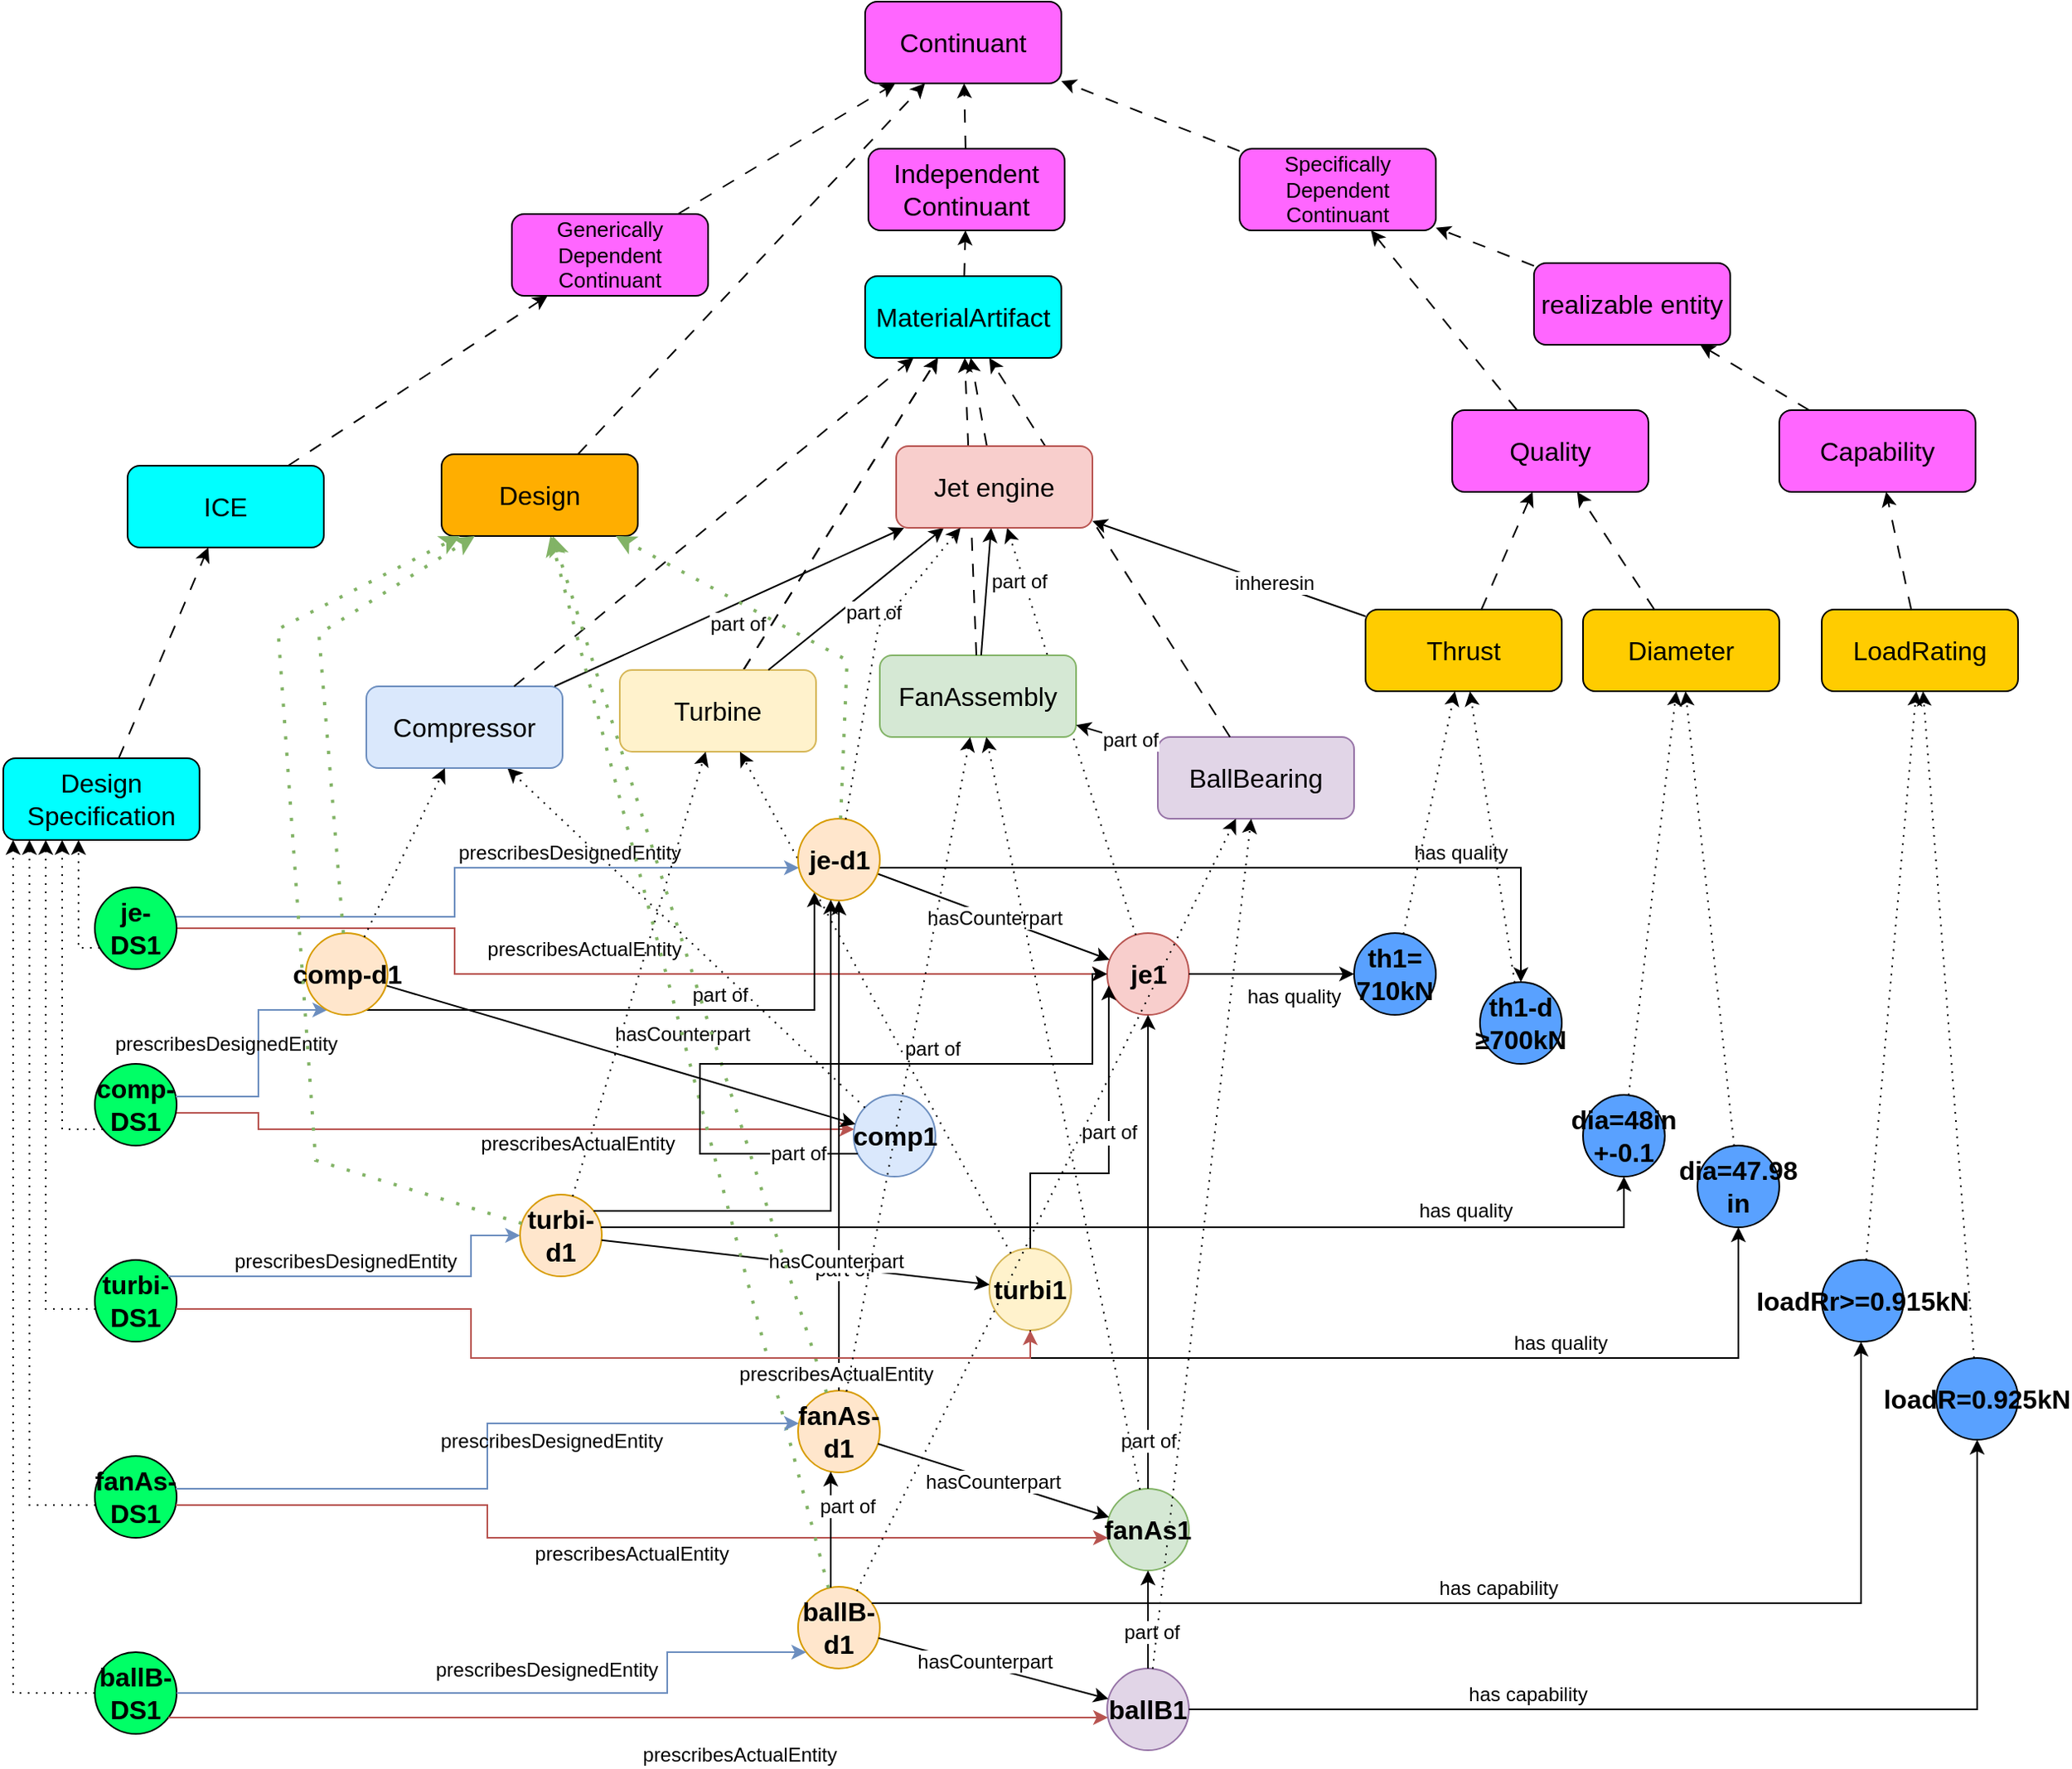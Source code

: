 <mxfile version="24.2.5" type="device">
  <diagram id="-PmDFKYG36DmRugu2opg" name="Counterpart">
    <mxGraphModel dx="2693" dy="1780" grid="0" gridSize="10" guides="1" tooltips="1" connect="1" arrows="1" fold="1" page="1" pageScale="1" pageWidth="1100" pageHeight="850" math="0" shadow="0">
      <root>
        <mxCell id="0" />
        <mxCell id="1" parent="0" />
        <mxCell id="ePUMZahI1jyB-uKoB-qz-3" value="ICE" style="rounded=1;whiteSpace=wrap;html=1;strokeColor=#000000;fillColor=#00FFFF;fontSize=16;" parent="1" vertex="1">
          <mxGeometry x="-987" y="-548" width="120" height="50" as="geometry" />
        </mxCell>
        <mxCell id="ePUMZahI1jyB-uKoB-qz-6" value="Design Specification" style="rounded=1;whiteSpace=wrap;html=1;strokeColor=#000000;fillColor=#00FFFF;fontSize=16;" parent="1" vertex="1">
          <mxGeometry x="-1063" y="-369" width="120" height="50" as="geometry" />
        </mxCell>
        <mxCell id="ePUMZahI1jyB-uKoB-qz-7" value="Continuant" style="rounded=1;whiteSpace=wrap;html=1;strokeColor=#000000;fillColor=#FF66FF;fontSize=16;" parent="1" vertex="1">
          <mxGeometry x="-536" y="-832" width="120" height="50" as="geometry" />
        </mxCell>
        <mxCell id="o3ZcSctAsfNIB_7p8P-F-2" value=" " style="rounded=0;orthogonalLoop=1;jettySize=auto;html=1;fontSize=12;dashed=1;labelPosition=center;verticalLabelPosition=top;align=center;verticalAlign=bottom;dashPattern=8 8;" parent="1" source="ePUMZahI1jyB-uKoB-qz-6" target="ePUMZahI1jyB-uKoB-qz-3" edge="1">
          <mxGeometry relative="1" as="geometry">
            <mxPoint x="-943" y="-239" as="sourcePoint" />
            <mxPoint x="-833" y="-239" as="targetPoint" />
          </mxGeometry>
        </mxCell>
        <mxCell id="o3ZcSctAsfNIB_7p8P-F-10" value=" " style="rounded=0;orthogonalLoop=1;jettySize=auto;html=1;fontSize=12;dashed=1;labelPosition=center;verticalLabelPosition=top;align=center;verticalAlign=bottom;dashPattern=8 8;" parent="1" source="J7Gogp_UJOwgXbe7GNVU-28" target="_t9Cs_6XYcDjugU0qXr3-3" edge="1">
          <mxGeometry relative="1" as="geometry">
            <mxPoint x="-144.666" y="-602" as="sourcePoint" />
            <mxPoint x="-134.917" y="-592" as="targetPoint" />
          </mxGeometry>
        </mxCell>
        <mxCell id="o3ZcSctAsfNIB_7p8P-F-11" value=" " style="rounded=0;orthogonalLoop=1;jettySize=auto;html=1;fontSize=12;dashed=1;labelPosition=center;verticalLabelPosition=top;align=center;verticalAlign=bottom;dashPattern=8 8;" parent="1" source="J7Gogp_UJOwgXbe7GNVU-3" target="_t9Cs_6XYcDjugU0qXr3-3" edge="1">
          <mxGeometry relative="1" as="geometry">
            <mxPoint x="-295.765" y="-646" as="sourcePoint" />
            <mxPoint x="-567" y="-647" as="targetPoint" />
          </mxGeometry>
        </mxCell>
        <mxCell id="o3ZcSctAsfNIB_7p8P-F-13" value=" " style="rounded=0;orthogonalLoop=1;jettySize=auto;html=1;fontSize=12;dashed=1;labelPosition=center;verticalLabelPosition=top;align=center;verticalAlign=bottom;dashPattern=8 8;" parent="1" source="gw_AUJkUdHfbpUBiTQNB-1" target="ePUMZahI1jyB-uKoB-qz-7" edge="1">
          <mxGeometry relative="1" as="geometry">
            <mxPoint x="-297" y="-529.5" as="sourcePoint" />
            <mxPoint x="-257" y="-544.5" as="targetPoint" />
          </mxGeometry>
        </mxCell>
        <mxCell id="o3ZcSctAsfNIB_7p8P-F-21" value="th1-d ≥700kN" style="ellipse;aspect=fixed;strokeColor=#000000;fontSize=16;fillColor=#59A1FF;labelPosition=center;verticalLabelPosition=middle;align=center;verticalAlign=middle;fontStyle=1;html=1;whiteSpace=wrap;" parent="1" vertex="1">
          <mxGeometry x="-160" y="-232" width="50" height="50" as="geometry" />
        </mxCell>
        <mxCell id="o3ZcSctAsfNIB_7p8P-F-22" value="comp1" style="ellipse;html=1;aspect=fixed;strokeColor=#6c8ebf;fontSize=16;fillColor=#dae8fc;labelPosition=center;verticalLabelPosition=middle;align=center;verticalAlign=middle;fontStyle=1" parent="1" vertex="1">
          <mxGeometry x="-543" y="-163" width="50" height="50" as="geometry" />
        </mxCell>
        <mxCell id="o3ZcSctAsfNIB_7p8P-F-23" value="je1" style="ellipse;html=1;aspect=fixed;strokeColor=#b85450;fontSize=16;fillColor=#f8cecc;labelPosition=center;verticalLabelPosition=middle;align=center;verticalAlign=middle;fontStyle=1" parent="1" vertex="1">
          <mxGeometry x="-388" y="-262" width="50" height="50" as="geometry" />
        </mxCell>
        <mxCell id="o3ZcSctAsfNIB_7p8P-F-24" value="th1= 710kN" style="ellipse;html=1;aspect=fixed;strokeColor=#000000;fontSize=16;fillColor=#59A1FF;labelPosition=center;verticalLabelPosition=middle;align=center;verticalAlign=middle;fontStyle=1;whiteSpace=wrap;" parent="1" vertex="1">
          <mxGeometry x="-237" y="-262" width="50" height="50" as="geometry" />
        </mxCell>
        <mxCell id="o3ZcSctAsfNIB_7p8P-F-25" value="" style="rounded=0;orthogonalLoop=1;jettySize=auto;html=1;fontSize=12;dashed=1;dashPattern=1 4;labelPosition=center;verticalLabelPosition=top;align=center;verticalAlign=bottom;edgeStyle=orthogonalEdgeStyle;" parent="1" source="jDbOYPAxscIKnNee5tSk-2" target="ePUMZahI1jyB-uKoB-qz-6" edge="1">
          <mxGeometry relative="1" as="geometry">
            <mxPoint x="-578.598" y="-81.114" as="sourcePoint" />
            <mxPoint x="-437" y="-282" as="targetPoint" />
            <Array as="points">
              <mxPoint x="-1027" y="-142" />
            </Array>
          </mxGeometry>
        </mxCell>
        <mxCell id="o3ZcSctAsfNIB_7p8P-F-26" value="" style="rounded=0;orthogonalLoop=1;jettySize=auto;html=1;fontSize=12;dashed=1;dashPattern=1 4;labelPosition=center;verticalLabelPosition=top;align=center;verticalAlign=bottom;edgeStyle=orthogonalEdgeStyle;" parent="1" source="jDbOYPAxscIKnNee5tSk-1" target="ePUMZahI1jyB-uKoB-qz-6" edge="1">
          <mxGeometry x="0.091" y="-12" relative="1" as="geometry">
            <mxPoint x="-745.62" y="-31.172" as="sourcePoint" />
            <mxPoint x="-857.5" y="-322" as="targetPoint" />
            <mxPoint as="offset" />
            <Array as="points">
              <mxPoint x="-1017" y="-253" />
            </Array>
          </mxGeometry>
        </mxCell>
        <mxCell id="o3ZcSctAsfNIB_7p8P-F-29" value="prescribesDesignedEntity" style="rounded=0;orthogonalLoop=1;jettySize=auto;html=1;fontSize=12;labelPosition=center;verticalLabelPosition=top;align=center;verticalAlign=bottom;labelBackgroundColor=default;fillColor=#dae8fc;strokeColor=#6c8ebf;edgeStyle=orthogonalEdgeStyle;" parent="1" source="jDbOYPAxscIKnNee5tSk-1" target="o3ZcSctAsfNIB_7p8P-F-14" edge="1">
          <mxGeometry x="0.317" relative="1" as="geometry">
            <mxPoint x="-727.0" y="-47" as="sourcePoint" />
            <mxPoint x="-437" y="-322" as="targetPoint" />
            <mxPoint as="offset" />
            <Array as="points">
              <mxPoint x="-787" y="-272" />
              <mxPoint x="-787" y="-302" />
            </Array>
          </mxGeometry>
        </mxCell>
        <mxCell id="o3ZcSctAsfNIB_7p8P-F-30" value="" style="rounded=0;orthogonalLoop=1;jettySize=auto;html=1;fontSize=12;labelPosition=center;verticalLabelPosition=top;align=center;verticalAlign=bottom;fillColor=#f8cecc;strokeColor=#b85450;edgeStyle=orthogonalEdgeStyle;" parent="1" source="jDbOYPAxscIKnNee5tSk-1" target="o3ZcSctAsfNIB_7p8P-F-23" edge="1">
          <mxGeometry relative="1" as="geometry">
            <mxPoint x="-730.317" y="-59.443" as="sourcePoint" />
            <mxPoint x="-596.075" y="-182.186" as="targetPoint" />
            <Array as="points">
              <mxPoint x="-787" y="-265" />
              <mxPoint x="-787" y="-237" />
            </Array>
          </mxGeometry>
        </mxCell>
        <mxCell id="lZr4FRdSxvMuTfG-2D2T-6" value="prescribesActualEntity" style="edgeLabel;html=1;align=center;verticalAlign=middle;resizable=0;points=[];fontSize=12;fontColor=#000000;rotation=0;labelBackgroundColor=default;" parent="o3ZcSctAsfNIB_7p8P-F-30" vertex="1" connectable="0">
          <mxGeometry x="0.478" y="-1" relative="1" as="geometry">
            <mxPoint x="-164" y="-16" as="offset" />
          </mxGeometry>
        </mxCell>
        <mxCell id="o3ZcSctAsfNIB_7p8P-F-32" value="" style="rounded=0;orthogonalLoop=1;jettySize=auto;html=1;fontSize=12;dashed=1;dashPattern=1 4;labelPosition=center;verticalLabelPosition=top;align=center;verticalAlign=bottom;" parent="1" source="o3ZcSctAsfNIB_7p8P-F-23" target="J7Gogp_UJOwgXbe7GNVU-22" edge="1">
          <mxGeometry relative="1" as="geometry">
            <mxPoint x="-660.029" y="-136.038" as="sourcePoint" />
            <mxPoint x="-319" y="-402" as="targetPoint" />
          </mxGeometry>
        </mxCell>
        <mxCell id="o3ZcSctAsfNIB_7p8P-F-35" value="" style="rounded=0;orthogonalLoop=1;jettySize=auto;html=1;fontSize=12;labelPosition=center;verticalLabelPosition=top;align=center;verticalAlign=bottom;fillColor=#f8cecc;strokeColor=#b85450;edgeStyle=orthogonalEdgeStyle;" parent="1" source="jDbOYPAxscIKnNee5tSk-2" target="o3ZcSctAsfNIB_7p8P-F-22" edge="1">
          <mxGeometry x="-0.387" y="4" relative="1" as="geometry">
            <mxPoint x="-550.137" y="-109.125" as="sourcePoint" />
            <mxPoint x="-257" y="-237" as="targetPoint" />
            <mxPoint as="offset" />
            <Array as="points">
              <mxPoint x="-907" y="-152" />
              <mxPoint x="-907" y="-142" />
            </Array>
          </mxGeometry>
        </mxCell>
        <mxCell id="lZr4FRdSxvMuTfG-2D2T-7" value="prescribesActualEntity" style="edgeLabel;html=1;align=center;verticalAlign=middle;resizable=0;points=[];fontSize=12;fontColor=#000000;rotation=0;labelBackgroundColor=default;" parent="o3ZcSctAsfNIB_7p8P-F-35" vertex="1" connectable="0">
          <mxGeometry x="0.458" relative="1" as="geometry">
            <mxPoint x="-54" y="9" as="offset" />
          </mxGeometry>
        </mxCell>
        <mxCell id="o3ZcSctAsfNIB_7p8P-F-36" value="" style="rounded=0;orthogonalLoop=1;jettySize=auto;html=1;fontSize=12;labelPosition=center;verticalLabelPosition=top;align=center;verticalAlign=bottom;edgeStyle=orthogonalEdgeStyle;" parent="1" source="o3ZcSctAsfNIB_7p8P-F-17" target="o3ZcSctAsfNIB_7p8P-F-14" edge="1">
          <mxGeometry x="-0.218" y="-10" relative="1" as="geometry">
            <mxPoint x="-847.194" y="-134.592" as="sourcePoint" />
            <mxPoint x="-326.803" y="-49.422" as="targetPoint" />
            <mxPoint as="offset" />
            <Array as="points">
              <mxPoint x="-567" y="-215" />
            </Array>
          </mxGeometry>
        </mxCell>
        <mxCell id="lZr4FRdSxvMuTfG-2D2T-8" value="part of" style="edgeLabel;html=1;align=center;verticalAlign=middle;resizable=0;points=[];fontSize=12;fontColor=#000000;rotation=0;labelBackgroundColor=default;spacing=4;spacingBottom=-9;" parent="o3ZcSctAsfNIB_7p8P-F-36" vertex="1" connectable="0">
          <mxGeometry x="0.423" y="1" relative="1" as="geometry">
            <mxPoint x="-31" y="-13" as="offset" />
          </mxGeometry>
        </mxCell>
        <mxCell id="o3ZcSctAsfNIB_7p8P-F-37" value="" style="rounded=0;orthogonalLoop=1;jettySize=auto;html=1;fontSize=12;labelPosition=center;verticalLabelPosition=top;align=center;verticalAlign=bottom;edgeStyle=orthogonalEdgeStyle;" parent="1" source="o3ZcSctAsfNIB_7p8P-F-23" target="o3ZcSctAsfNIB_7p8P-F-24" edge="1">
          <mxGeometry x="0.657" y="15" relative="1" as="geometry">
            <mxPoint x="-347" y="-232" as="sourcePoint" />
            <mxPoint x="-347" y="-227" as="targetPoint" />
            <mxPoint as="offset" />
          </mxGeometry>
        </mxCell>
        <mxCell id="lZr4FRdSxvMuTfG-2D2T-3" value="has quality" style="edgeLabel;html=1;align=center;verticalAlign=middle;resizable=0;points=[];fontSize=12;fontColor=#000000;rotation=0;labelBackgroundColor=default;" parent="o3ZcSctAsfNIB_7p8P-F-37" vertex="1" connectable="0">
          <mxGeometry x="-0.573" y="-3" relative="1" as="geometry">
            <mxPoint x="42" y="11" as="offset" />
          </mxGeometry>
        </mxCell>
        <mxCell id="o3ZcSctAsfNIB_7p8P-F-38" value="has quality" style="rounded=0;orthogonalLoop=1;jettySize=auto;html=1;fontSize=12;labelPosition=center;verticalLabelPosition=top;align=center;verticalAlign=bottom;labelBackgroundColor=default;edgeStyle=orthogonalEdgeStyle;" parent="1" source="o3ZcSctAsfNIB_7p8P-F-14" target="o3ZcSctAsfNIB_7p8P-F-21" edge="1">
          <mxGeometry x="0.535" relative="1" as="geometry">
            <mxPoint x="-267.029" y="-396.071" as="sourcePoint" />
            <mxPoint x="-136.971" y="-387.936" as="targetPoint" />
            <mxPoint x="1" as="offset" />
            <Array as="points">
              <mxPoint x="-561" y="-302" />
              <mxPoint x="-135" y="-302" />
            </Array>
          </mxGeometry>
        </mxCell>
        <mxCell id="o3ZcSctAsfNIB_7p8P-F-40" value="hasCounterpart" style="rounded=0;orthogonalLoop=1;jettySize=auto;html=1;fontSize=12;labelPosition=center;verticalLabelPosition=top;align=center;verticalAlign=bottom;" parent="1" source="o3ZcSctAsfNIB_7p8P-F-17" target="o3ZcSctAsfNIB_7p8P-F-22" edge="1">
          <mxGeometry x="0.232" y="14" relative="1" as="geometry">
            <mxPoint x="-670.055" y="-16.072" as="sourcePoint" />
            <mxPoint x="-523.915" y="-127.888" as="targetPoint" />
            <mxPoint as="offset" />
          </mxGeometry>
        </mxCell>
        <mxCell id="o3ZcSctAsfNIB_7p8P-F-41" value="hasCounterpart" style="rounded=0;orthogonalLoop=1;jettySize=auto;html=1;fontSize=12;labelPosition=center;verticalLabelPosition=top;align=center;verticalAlign=bottom;" parent="1" source="o3ZcSctAsfNIB_7p8P-F-14" target="o3ZcSctAsfNIB_7p8P-F-23" edge="1">
          <mxGeometry x="0.057" y="-9" relative="1" as="geometry">
            <mxPoint x="-667.085" y="-8.597" as="sourcePoint" />
            <mxPoint x="-326.913" y="-45.388" as="targetPoint" />
            <mxPoint as="offset" />
          </mxGeometry>
        </mxCell>
        <mxCell id="o3ZcSctAsfNIB_7p8P-F-42" value="" style="rounded=0;orthogonalLoop=1;jettySize=auto;html=1;fontSize=12;dashed=1;dashPattern=1 4;labelPosition=center;verticalLabelPosition=top;align=center;verticalAlign=bottom;" parent="1" source="o3ZcSctAsfNIB_7p8P-F-24" target="J7Gogp_UJOwgXbe7GNVU-1" edge="1">
          <mxGeometry x="0.046" y="8" relative="1" as="geometry">
            <mxPoint x="-647" y="-272" as="sourcePoint" />
            <mxPoint x="-164.865" y="-332" as="targetPoint" />
            <mxPoint as="offset" />
          </mxGeometry>
        </mxCell>
        <mxCell id="lZr4FRdSxvMuTfG-2D2T-1" value="" style="rounded=0;orthogonalLoop=1;jettySize=auto;html=1;fontSize=12;dashed=1;dashPattern=1 4;labelPosition=center;verticalLabelPosition=top;align=center;verticalAlign=bottom;" parent="1" source="o3ZcSctAsfNIB_7p8P-F-22" target="J7Gogp_UJOwgXbe7GNVU-2" edge="1">
          <mxGeometry x="0.004" relative="1" as="geometry">
            <mxPoint x="-239.127" y="-211.722" as="sourcePoint" />
            <mxPoint x="-508.823" y="-332" as="targetPoint" />
            <mxPoint as="offset" />
          </mxGeometry>
        </mxCell>
        <mxCell id="lZr4FRdSxvMuTfG-2D2T-2" value="" style="rounded=0;orthogonalLoop=1;jettySize=auto;html=1;fontSize=12;dashed=1;dashPattern=1 4;labelPosition=center;verticalLabelPosition=top;align=center;verticalAlign=bottom;fontColor=#000000;" parent="1" source="o3ZcSctAsfNIB_7p8P-F-21" target="J7Gogp_UJOwgXbe7GNVU-1" edge="1">
          <mxGeometry relative="1" as="geometry">
            <mxPoint x="-76.562" y="-181.401" as="sourcePoint" />
            <mxPoint x="-135.262" y="-332" as="targetPoint" />
          </mxGeometry>
        </mxCell>
        <mxCell id="jDbOYPAxscIKnNee5tSk-1" value="je-DS1" style="ellipse;whiteSpace=wrap;html=1;aspect=fixed;strokeColor=#000000;fontSize=16;fillColor=#00FF66;labelPosition=center;verticalLabelPosition=middle;align=center;verticalAlign=middle;fontStyle=1" parent="1" vertex="1">
          <mxGeometry x="-1007" y="-290" width="50" height="50" as="geometry" />
        </mxCell>
        <mxCell id="jDbOYPAxscIKnNee5tSk-2" value="comp-DS1" style="ellipse;whiteSpace=wrap;html=1;aspect=fixed;strokeColor=#000000;fontSize=16;fillColor=#00FF66;labelPosition=center;verticalLabelPosition=middle;align=center;verticalAlign=middle;fontStyle=1" parent="1" vertex="1">
          <mxGeometry x="-1007" y="-182" width="50" height="50" as="geometry" />
        </mxCell>
        <mxCell id="4hnQbMAdjpgqFbJN1SWw-1" value="fanAs-d1" style="ellipse;whiteSpace=wrap;html=1;aspect=fixed;strokeColor=#d79b00;fontSize=16;fillColor=#ffe6cc;labelPosition=center;verticalLabelPosition=middle;align=center;verticalAlign=middle;fontStyle=1" parent="1" vertex="1">
          <mxGeometry x="-577" y="18" width="50" height="50" as="geometry" />
        </mxCell>
        <mxCell id="4hnQbMAdjpgqFbJN1SWw-2" value="ballB-d1" style="ellipse;whiteSpace=wrap;html=1;aspect=fixed;strokeColor=#d79b00;fontSize=16;fillColor=#ffe6cc;labelPosition=center;verticalLabelPosition=middle;align=center;verticalAlign=middle;fontStyle=1" parent="1" vertex="1">
          <mxGeometry x="-577" y="138" width="50" height="50" as="geometry" />
        </mxCell>
        <mxCell id="4hnQbMAdjpgqFbJN1SWw-3" value="turbi-d1" style="ellipse;whiteSpace=wrap;html=1;aspect=fixed;strokeColor=#d79b00;fontSize=16;fillColor=#ffe6cc;labelPosition=center;verticalLabelPosition=middle;align=center;verticalAlign=middle;fontStyle=1" parent="1" vertex="1">
          <mxGeometry x="-747" y="-102" width="50" height="50" as="geometry" />
        </mxCell>
        <mxCell id="4hnQbMAdjpgqFbJN1SWw-4" value="turbi1" style="ellipse;whiteSpace=wrap;html=1;aspect=fixed;strokeColor=#d6b656;fontSize=16;fillColor=#fff2cc;labelPosition=center;verticalLabelPosition=middle;align=center;verticalAlign=middle;fontStyle=1" parent="1" vertex="1">
          <mxGeometry x="-460" y="-69" width="50" height="50" as="geometry" />
        </mxCell>
        <mxCell id="4hnQbMAdjpgqFbJN1SWw-5" value="fanAs1" style="ellipse;whiteSpace=wrap;html=1;aspect=fixed;strokeColor=#82b366;fontSize=16;fillColor=#d5e8d4;labelPosition=center;verticalLabelPosition=middle;align=center;verticalAlign=middle;fontStyle=1" parent="1" vertex="1">
          <mxGeometry x="-388" y="78" width="50" height="50" as="geometry" />
        </mxCell>
        <mxCell id="4hnQbMAdjpgqFbJN1SWw-6" value="ballB1" style="ellipse;whiteSpace=wrap;html=1;aspect=fixed;strokeColor=#9673a6;fontSize=16;fillColor=#e1d5e7;labelPosition=center;verticalLabelPosition=middle;align=center;verticalAlign=middle;fontStyle=1" parent="1" vertex="1">
          <mxGeometry x="-388" y="188" width="50" height="50" as="geometry" />
        </mxCell>
        <mxCell id="4hnQbMAdjpgqFbJN1SWw-7" value="IoadRr&amp;gt;=0.915kN" style="ellipse;whiteSpace=wrap;html=1;aspect=fixed;strokeColor=#000000;fontSize=16;fillColor=#59A1FF;labelPosition=center;verticalLabelPosition=middle;align=center;verticalAlign=middle;fontStyle=1" parent="1" vertex="1">
          <mxGeometry x="49" y="-62" width="50" height="50" as="geometry" />
        </mxCell>
        <mxCell id="4hnQbMAdjpgqFbJN1SWw-8" value="loadR=0.925kN" style="ellipse;whiteSpace=wrap;html=1;aspect=fixed;strokeColor=#000000;fontSize=16;fillColor=#59A1FF;labelPosition=center;verticalLabelPosition=middle;align=center;verticalAlign=middle;fontStyle=1;fontColor=#000000;" parent="1" vertex="1">
          <mxGeometry x="119" y="-2" width="50" height="50" as="geometry" />
        </mxCell>
        <mxCell id="4hnQbMAdjpgqFbJN1SWw-9" value="dia=47.98 in" style="ellipse;whiteSpace=wrap;html=1;aspect=fixed;strokeColor=#000000;fontSize=16;fillColor=#59A1FF;labelPosition=center;verticalLabelPosition=middle;align=center;verticalAlign=middle;fontStyle=1" parent="1" vertex="1">
          <mxGeometry x="-27" y="-132" width="50" height="50" as="geometry" />
        </mxCell>
        <mxCell id="4hnQbMAdjpgqFbJN1SWw-10" value="dia=48in +-0.1" style="ellipse;whiteSpace=wrap;html=1;aspect=fixed;strokeColor=#000000;fontSize=16;fillColor=#59A1FF;labelPosition=center;verticalLabelPosition=middle;align=center;verticalAlign=middle;fontStyle=1" parent="1" vertex="1">
          <mxGeometry x="-97" y="-163" width="50" height="50" as="geometry" />
        </mxCell>
        <mxCell id="9O6rpxy6dQanPi-A_zyl-28" value="prescribesDesignedEntity" style="rounded=0;orthogonalLoop=1;jettySize=auto;html=1;fontSize=12;labelPosition=center;verticalLabelPosition=top;align=center;verticalAlign=bottom;labelBackgroundColor=none;fillColor=#dae8fc;strokeColor=#6c8ebf;edgeStyle=orthogonalEdgeStyle;" parent="1" source="jDbOYPAxscIKnNee5tSk-2" target="o3ZcSctAsfNIB_7p8P-F-17" edge="1">
          <mxGeometry x="0.01" y="20" relative="1" as="geometry">
            <mxPoint x="-997" y="-105" as="sourcePoint" />
            <mxPoint x="-105" y="-40" as="targetPoint" />
            <mxPoint as="offset" />
            <Array as="points">
              <mxPoint x="-907" y="-162" />
              <mxPoint x="-907" y="-215" />
            </Array>
          </mxGeometry>
        </mxCell>
        <mxCell id="o3ZcSctAsfNIB_7p8P-F-17" value="comp-d1" style="ellipse;html=1;aspect=fixed;strokeColor=#d79b00;fontSize=16;fillColor=#ffe6cc;labelPosition=center;verticalLabelPosition=middle;align=center;verticalAlign=middle;fontStyle=1" parent="1" vertex="1">
          <mxGeometry x="-878" y="-262" width="50" height="50" as="geometry" />
        </mxCell>
        <mxCell id="9O6rpxy6dQanPi-A_zyl-29" value="part of" style="rounded=0;orthogonalLoop=1;jettySize=auto;html=1;fontSize=12;labelPosition=center;verticalLabelPosition=top;align=center;verticalAlign=bottom;edgeStyle=orthogonalEdgeStyle;" parent="1" source="4hnQbMAdjpgqFbJN1SWw-1" target="o3ZcSctAsfNIB_7p8P-F-14" edge="1">
          <mxGeometry x="-0.564" y="-2" relative="1" as="geometry">
            <mxPoint x="-621" y="-251" as="sourcePoint" />
            <mxPoint x="-456" y="-255" as="targetPoint" />
            <mxPoint as="offset" />
          </mxGeometry>
        </mxCell>
        <mxCell id="9O6rpxy6dQanPi-A_zyl-30" value="part of" style="rounded=0;orthogonalLoop=1;jettySize=auto;html=1;fontSize=12;labelPosition=center;verticalLabelPosition=top;align=center;verticalAlign=bottom;edgeStyle=orthogonalEdgeStyle;" parent="1" source="4hnQbMAdjpgqFbJN1SWw-5" target="o3ZcSctAsfNIB_7p8P-F-23" edge="1">
          <mxGeometry x="-0.862" relative="1" as="geometry">
            <mxPoint x="-611" y="-241" as="sourcePoint" />
            <mxPoint x="-446" y="-245" as="targetPoint" />
            <mxPoint as="offset" />
          </mxGeometry>
        </mxCell>
        <mxCell id="9O6rpxy6dQanPi-A_zyl-31" value="fanAs-DS1" style="ellipse;whiteSpace=wrap;html=1;aspect=fixed;strokeColor=#000000;fontSize=16;fillColor=#00FF66;labelPosition=center;verticalLabelPosition=middle;align=center;verticalAlign=middle;fontStyle=1" parent="1" vertex="1">
          <mxGeometry x="-1007" y="58" width="50" height="50" as="geometry" />
        </mxCell>
        <mxCell id="9O6rpxy6dQanPi-A_zyl-32" value="ballB-DS1" style="ellipse;whiteSpace=wrap;html=1;aspect=fixed;strokeColor=#000000;fontSize=16;fillColor=#00FF66;labelPosition=center;verticalLabelPosition=middle;align=center;verticalAlign=middle;fontStyle=1" parent="1" vertex="1">
          <mxGeometry x="-1007" y="178" width="50" height="50" as="geometry" />
        </mxCell>
        <mxCell id="9O6rpxy6dQanPi-A_zyl-33" value="" style="rounded=0;orthogonalLoop=1;jettySize=auto;html=1;fontSize=12;labelPosition=center;verticalLabelPosition=top;align=center;verticalAlign=bottom;fillColor=#f8cecc;strokeColor=#b85450;edgeStyle=orthogonalEdgeStyle;" parent="1" source="9O6rpxy6dQanPi-A_zyl-31" target="4hnQbMAdjpgqFbJN1SWw-5" edge="1">
          <mxGeometry x="-0.387" y="4" relative="1" as="geometry">
            <mxPoint x="-869" y="275.34" as="sourcePoint" />
            <mxPoint x="-660" y="207.34" as="targetPoint" />
            <mxPoint as="offset" />
            <Array as="points">
              <mxPoint x="-767" y="88" />
              <mxPoint x="-767" y="108" />
            </Array>
          </mxGeometry>
        </mxCell>
        <mxCell id="9O6rpxy6dQanPi-A_zyl-34" value="prescribesActualEntity" style="edgeLabel;html=1;align=center;verticalAlign=middle;resizable=0;points=[];fontSize=12;fontColor=#000000;rotation=0;labelBackgroundColor=default;" parent="9O6rpxy6dQanPi-A_zyl-33" vertex="1" connectable="0">
          <mxGeometry x="0.458" relative="1" as="geometry">
            <mxPoint x="-132" y="10" as="offset" />
          </mxGeometry>
        </mxCell>
        <mxCell id="9O6rpxy6dQanPi-A_zyl-37" value="" style="rounded=0;orthogonalLoop=1;jettySize=auto;html=1;fontSize=12;labelPosition=center;verticalLabelPosition=top;align=center;verticalAlign=bottom;edgeStyle=orthogonalEdgeStyle;" parent="1" source="4hnQbMAdjpgqFbJN1SWw-3" target="4hnQbMAdjpgqFbJN1SWw-10" edge="1">
          <mxGeometry x="0.657" y="15" relative="1" as="geometry">
            <mxPoint x="-406" y="-255" as="sourcePoint" />
            <mxPoint x="-259" y="-252" as="targetPoint" />
            <mxPoint as="offset" />
            <Array as="points">
              <mxPoint x="-72" y="-82" />
            </Array>
          </mxGeometry>
        </mxCell>
        <mxCell id="9O6rpxy6dQanPi-A_zyl-38" value="has quality" style="edgeLabel;html=1;align=center;verticalAlign=middle;resizable=0;points=[];fontSize=12;fontColor=#000000;rotation=0;labelBackgroundColor=default;" parent="9O6rpxy6dQanPi-A_zyl-37" vertex="1" connectable="0">
          <mxGeometry x="-0.573" y="-3" relative="1" as="geometry">
            <mxPoint x="388" y="-13" as="offset" />
          </mxGeometry>
        </mxCell>
        <mxCell id="9O6rpxy6dQanPi-A_zyl-39" value="has quality" style="rounded=0;orthogonalLoop=1;jettySize=auto;html=1;fontSize=12;labelPosition=center;verticalLabelPosition=top;align=center;verticalAlign=bottom;labelBackgroundColor=default;edgeStyle=orthogonalEdgeStyle;" parent="1" source="4hnQbMAdjpgqFbJN1SWw-4" target="4hnQbMAdjpgqFbJN1SWw-9" edge="1">
          <mxGeometry x="0.283" relative="1" as="geometry">
            <mxPoint x="-337" y="-162" as="sourcePoint" />
            <mxPoint x="-139" y="-160" as="targetPoint" />
            <mxPoint x="1" as="offset" />
            <Array as="points">
              <mxPoint x="-2" y="-2" />
            </Array>
          </mxGeometry>
        </mxCell>
        <mxCell id="9O6rpxy6dQanPi-A_zyl-40" value="has capability" style="rounded=0;orthogonalLoop=1;jettySize=auto;html=1;fontSize=12;labelPosition=center;verticalLabelPosition=top;align=center;verticalAlign=bottom;labelBackgroundColor=default;edgeStyle=orthogonalEdgeStyle;" parent="1" source="4hnQbMAdjpgqFbJN1SWw-2" target="4hnQbMAdjpgqFbJN1SWw-7" edge="1">
          <mxGeometry x="0.001" relative="1" as="geometry">
            <mxPoint x="-307" y="106" as="sourcePoint" />
            <mxPoint x="-53" y="26" as="targetPoint" />
            <mxPoint as="offset" />
            <Array as="points">
              <mxPoint x="73" y="148" />
            </Array>
          </mxGeometry>
        </mxCell>
        <mxCell id="9O6rpxy6dQanPi-A_zyl-41" value="has capability" style="rounded=0;orthogonalLoop=1;jettySize=auto;html=1;fontSize=12;labelPosition=center;verticalLabelPosition=top;align=center;verticalAlign=bottom;labelBackgroundColor=default;edgeStyle=orthogonalEdgeStyle;" parent="1" source="4hnQbMAdjpgqFbJN1SWw-6" target="4hnQbMAdjpgqFbJN1SWw-8" edge="1">
          <mxGeometry x="-0.36" relative="1" as="geometry">
            <mxPoint x="-542" y="130" as="sourcePoint" />
            <mxPoint x="-337" y="211" as="targetPoint" />
            <mxPoint as="offset" />
          </mxGeometry>
        </mxCell>
        <mxCell id="9O6rpxy6dQanPi-A_zyl-42" value="part of" style="rounded=0;orthogonalLoop=1;jettySize=auto;html=1;fontSize=12;labelPosition=center;verticalLabelPosition=top;align=center;verticalAlign=bottom;edgeStyle=orthogonalEdgeStyle;" parent="1" source="4hnQbMAdjpgqFbJN1SWw-6" target="4hnQbMAdjpgqFbJN1SWw-5" edge="1">
          <mxGeometry x="-0.564" y="-2" relative="1" as="geometry">
            <mxPoint x="-629" y="492.34" as="sourcePoint" />
            <mxPoint x="-372" y="303.34" as="targetPoint" />
            <mxPoint as="offset" />
            <Array as="points">
              <mxPoint x="-382" y="198" />
            </Array>
          </mxGeometry>
        </mxCell>
        <mxCell id="9O6rpxy6dQanPi-A_zyl-43" value="part of" style="rounded=0;orthogonalLoop=1;jettySize=auto;html=1;fontSize=12;labelPosition=center;verticalLabelPosition=top;align=center;verticalAlign=bottom;edgeStyle=orthogonalEdgeStyle;" parent="1" source="4hnQbMAdjpgqFbJN1SWw-2" target="4hnQbMAdjpgqFbJN1SWw-1" edge="1">
          <mxGeometry x="0.141" y="-10" relative="1" as="geometry">
            <mxPoint x="-248" y="619.34" as="sourcePoint" />
            <mxPoint x="-492" y="379.34" as="targetPoint" />
            <mxPoint as="offset" />
            <Array as="points">
              <mxPoint x="-557" y="88" />
              <mxPoint x="-557" y="88" />
            </Array>
          </mxGeometry>
        </mxCell>
        <mxCell id="9O6rpxy6dQanPi-A_zyl-46" value="" style="rounded=0;orthogonalLoop=1;jettySize=auto;html=1;fontSize=12;labelPosition=center;verticalLabelPosition=top;align=center;verticalAlign=bottom;edgeStyle=orthogonalEdgeStyle;" parent="1" source="4hnQbMAdjpgqFbJN1SWw-4" target="o3ZcSctAsfNIB_7p8P-F-23" edge="1">
          <mxGeometry x="-0.218" y="-10" relative="1" as="geometry">
            <mxPoint x="-208" y="-19" as="sourcePoint" />
            <mxPoint x="-344" y="-145" as="targetPoint" />
            <mxPoint as="offset" />
            <Array as="points">
              <mxPoint x="-435" y="-115" />
              <mxPoint x="-387" y="-115" />
            </Array>
          </mxGeometry>
        </mxCell>
        <mxCell id="9O6rpxy6dQanPi-A_zyl-47" value="part of" style="edgeLabel;html=1;align=center;verticalAlign=middle;resizable=0;points=[];fontSize=12;fontColor=#000000;rotation=0;labelBackgroundColor=default;spacing=4;spacingBottom=-9;" parent="9O6rpxy6dQanPi-A_zyl-46" vertex="1" connectable="0">
          <mxGeometry x="0.423" y="1" relative="1" as="geometry">
            <mxPoint x="1" y="25" as="offset" />
          </mxGeometry>
        </mxCell>
        <mxCell id="J7Gogp_UJOwgXbe7GNVU-1" value="Thrust" style="rounded=1;whiteSpace=wrap;html=1;strokeColor=#000000;fillColor=#FFCC00;fontSize=16;" parent="1" vertex="1">
          <mxGeometry x="-230" y="-460" width="120" height="50" as="geometry" />
        </mxCell>
        <mxCell id="J7Gogp_UJOwgXbe7GNVU-2" value="Compressor" style="rounded=1;whiteSpace=wrap;html=1;strokeColor=#6c8ebf;fillColor=#dae8fc;fontSize=16;" parent="1" vertex="1">
          <mxGeometry x="-841" y="-413" width="120" height="50" as="geometry" />
        </mxCell>
        <mxCell id="J7Gogp_UJOwgXbe7GNVU-3" value="Quality" style="rounded=1;whiteSpace=wrap;html=1;strokeColor=#000000;fillColor=#FF66FF;fontSize=16;" parent="1" vertex="1">
          <mxGeometry x="-177" y="-582" width="120" height="50" as="geometry" />
        </mxCell>
        <mxCell id="J7Gogp_UJOwgXbe7GNVU-4" value="MaterialArtifact" style="rounded=1;whiteSpace=wrap;html=1;strokeColor=#000000;fillColor=#00FFFF;fontSize=16;" parent="1" vertex="1">
          <mxGeometry x="-536" y="-664" width="120" height="50" as="geometry" />
        </mxCell>
        <mxCell id="J7Gogp_UJOwgXbe7GNVU-7" value="" style="rounded=0;orthogonalLoop=1;jettySize=auto;html=1;fontSize=12;dashed=1;labelPosition=center;verticalLabelPosition=top;align=center;verticalAlign=bottom;strokeWidth=1;startArrow=none;startFill=0;dashPattern=8 8;" parent="1" source="J7Gogp_UJOwgXbe7GNVU-1" target="J7Gogp_UJOwgXbe7GNVU-3" edge="1">
          <mxGeometry x="-0.4" y="-20" relative="1" as="geometry">
            <mxPoint x="-289" y="-787" as="sourcePoint" />
            <mxPoint x="-879.882" y="-607" as="targetPoint" />
            <mxPoint as="offset" />
          </mxGeometry>
        </mxCell>
        <mxCell id="J7Gogp_UJOwgXbe7GNVU-8" value="part of" style="rounded=0;orthogonalLoop=1;jettySize=auto;html=1;fontSize=12;labelPosition=center;verticalLabelPosition=top;align=center;verticalAlign=bottom;" parent="1" source="J7Gogp_UJOwgXbe7GNVU-2" target="J7Gogp_UJOwgXbe7GNVU-22" edge="1">
          <mxGeometry x="-0.034" y="-20" relative="1" as="geometry">
            <mxPoint x="-522" y="-787" as="sourcePoint" />
            <mxPoint x="-649" y="-677" as="targetPoint" />
            <mxPoint as="offset" />
          </mxGeometry>
        </mxCell>
        <mxCell id="J7Gogp_UJOwgXbe7GNVU-9" value="" style="rounded=0;orthogonalLoop=1;jettySize=auto;html=1;fontSize=12;dashed=1;labelPosition=center;verticalLabelPosition=top;align=center;verticalAlign=bottom;strokeColor=#000000;endArrow=classic;endFill=1;dashPattern=8 8;" parent="1" source="J7Gogp_UJOwgXbe7GNVU-2" target="J7Gogp_UJOwgXbe7GNVU-4" edge="1">
          <mxGeometry x="-0.4" y="20" relative="1" as="geometry">
            <mxPoint x="-579" y="-787" as="sourcePoint" />
            <mxPoint x="-922.056" y="-877" as="targetPoint" />
            <mxPoint as="offset" />
          </mxGeometry>
        </mxCell>
        <mxCell id="J7Gogp_UJOwgXbe7GNVU-10" value="" style="rounded=0;orthogonalLoop=1;jettySize=auto;html=1;fontSize=12;dashed=1;labelPosition=center;verticalLabelPosition=top;align=center;verticalAlign=bottom;strokeColor=#000000;endArrow=classic;endFill=1;dashPattern=8 8;" parent="1" source="J7Gogp_UJOwgXbe7GNVU-22" target="J7Gogp_UJOwgXbe7GNVU-4" edge="1">
          <mxGeometry x="-0.6" y="-4" relative="1" as="geometry">
            <mxPoint x="-569" y="-777" as="sourcePoint" />
            <mxPoint x="-569" y="-877" as="targetPoint" />
            <mxPoint y="-1" as="offset" />
          </mxGeometry>
        </mxCell>
        <mxCell id="J7Gogp_UJOwgXbe7GNVU-11" value="inheresin" style="rounded=0;orthogonalLoop=1;jettySize=auto;html=1;fontSize=12;labelPosition=center;verticalLabelPosition=top;align=center;verticalAlign=bottom;" parent="1" source="J7Gogp_UJOwgXbe7GNVU-1" target="J7Gogp_UJOwgXbe7GNVU-22" edge="1">
          <mxGeometry x="-0.36" y="8" relative="1" as="geometry">
            <mxPoint x="-316" y="-777" as="sourcePoint" />
            <mxPoint x="-649" y="-667" as="targetPoint" />
            <mxPoint as="offset" />
          </mxGeometry>
        </mxCell>
        <mxCell id="J7Gogp_UJOwgXbe7GNVU-12" value="BallBearing" style="rounded=1;whiteSpace=wrap;html=1;strokeColor=#9673a6;fillColor=#e1d5e7;fontSize=16;" parent="1" vertex="1">
          <mxGeometry x="-357" y="-382" width="120" height="50" as="geometry" />
        </mxCell>
        <mxCell id="J7Gogp_UJOwgXbe7GNVU-13" value="FanAssembly" style="rounded=1;whiteSpace=wrap;html=1;strokeColor=#82b366;fillColor=#d5e8d4;fontSize=16;" parent="1" vertex="1">
          <mxGeometry x="-527" y="-432" width="120" height="50" as="geometry" />
        </mxCell>
        <mxCell id="J7Gogp_UJOwgXbe7GNVU-14" value="" style="rounded=0;orthogonalLoop=1;jettySize=auto;html=1;fontSize=12;dashed=1;labelPosition=center;verticalLabelPosition=top;align=center;verticalAlign=bottom;strokeColor=#000000;endArrow=classic;endFill=1;dashPattern=8 8;" parent="1" source="J7Gogp_UJOwgXbe7GNVU-13" target="J7Gogp_UJOwgXbe7GNVU-4" edge="1">
          <mxGeometry x="-0.4" y="20" relative="1" as="geometry">
            <mxPoint x="-643" y="-397" as="sourcePoint" />
            <mxPoint x="-638" y="-560" as="targetPoint" />
            <mxPoint as="offset" />
          </mxGeometry>
        </mxCell>
        <mxCell id="J7Gogp_UJOwgXbe7GNVU-15" value="" style="rounded=0;orthogonalLoop=1;jettySize=auto;html=1;fontSize=12;dashed=1;labelPosition=center;verticalLabelPosition=top;align=center;verticalAlign=bottom;strokeColor=#000000;endArrow=classic;endFill=1;dashPattern=8 8;" parent="1" source="J7Gogp_UJOwgXbe7GNVU-19" target="J7Gogp_UJOwgXbe7GNVU-4" edge="1">
          <mxGeometry x="-0.4" y="20" relative="1" as="geometry">
            <mxPoint x="-776" y="-475" as="sourcePoint" />
            <mxPoint x="-668" y="-560" as="targetPoint" />
            <mxPoint as="offset" />
          </mxGeometry>
        </mxCell>
        <mxCell id="J7Gogp_UJOwgXbe7GNVU-16" value="" style="rounded=0;orthogonalLoop=1;jettySize=auto;html=1;fontSize=12;dashed=1;labelPosition=center;verticalLabelPosition=top;align=center;verticalAlign=bottom;strokeColor=#000000;endArrow=classic;endFill=1;dashPattern=8 8;" parent="1" source="J7Gogp_UJOwgXbe7GNVU-19" target="J7Gogp_UJOwgXbe7GNVU-4" edge="1">
          <mxGeometry x="-0.4" y="20" relative="1" as="geometry">
            <mxPoint x="-801" y="-394" as="sourcePoint" />
            <mxPoint x="-659" y="-560" as="targetPoint" />
            <mxPoint as="offset" />
          </mxGeometry>
        </mxCell>
        <mxCell id="J7Gogp_UJOwgXbe7GNVU-17" value="part of" style="rounded=0;orthogonalLoop=1;jettySize=auto;html=1;fontSize=12;labelPosition=center;verticalLabelPosition=top;align=center;verticalAlign=bottom;" parent="1" source="J7Gogp_UJOwgXbe7GNVU-12" target="J7Gogp_UJOwgXbe7GNVU-13" edge="1">
          <mxGeometry x="-0.425" y="8" relative="1" as="geometry">
            <mxPoint x="-515" y="-458" as="sourcePoint" />
            <mxPoint x="-391" y="-557" as="targetPoint" />
            <mxPoint as="offset" />
          </mxGeometry>
        </mxCell>
        <mxCell id="J7Gogp_UJOwgXbe7GNVU-18" value="" style="rounded=0;orthogonalLoop=1;jettySize=auto;html=1;fontSize=12;dashed=1;labelPosition=center;verticalLabelPosition=top;align=center;verticalAlign=bottom;strokeColor=#000000;endArrow=classic;endFill=1;dashPattern=8 8;" parent="1" source="J7Gogp_UJOwgXbe7GNVU-12" target="J7Gogp_UJOwgXbe7GNVU-4" edge="1">
          <mxGeometry x="-0.4" y="20" relative="1" as="geometry">
            <mxPoint x="-807" y="-338" as="sourcePoint" />
            <mxPoint x="-475" y="-664" as="targetPoint" />
            <mxPoint as="offset" />
          </mxGeometry>
        </mxCell>
        <mxCell id="J7Gogp_UJOwgXbe7GNVU-19" value="Turbine" style="rounded=1;whiteSpace=wrap;html=1;strokeColor=#d6b656;fillColor=#fff2cc;fontSize=16;" parent="1" vertex="1">
          <mxGeometry x="-686" y="-423" width="120" height="50" as="geometry" />
        </mxCell>
        <mxCell id="J7Gogp_UJOwgXbe7GNVU-20" value="part of" style="rounded=0;orthogonalLoop=1;jettySize=auto;html=1;fontSize=12;labelPosition=center;verticalLabelPosition=top;align=center;verticalAlign=bottom;" parent="1" source="J7Gogp_UJOwgXbe7GNVU-19" target="J7Gogp_UJOwgXbe7GNVU-22" edge="1">
          <mxGeometry x="-0.034" y="-20" relative="1" as="geometry">
            <mxPoint x="-820" y="-328" as="sourcePoint" />
            <mxPoint x="-810" y="-425" as="targetPoint" />
            <mxPoint as="offset" />
          </mxGeometry>
        </mxCell>
        <mxCell id="J7Gogp_UJOwgXbe7GNVU-21" value="part of" style="rounded=0;orthogonalLoop=1;jettySize=auto;html=1;fontSize=12;labelPosition=center;verticalLabelPosition=top;align=center;verticalAlign=bottom;" parent="1" source="J7Gogp_UJOwgXbe7GNVU-13" target="J7Gogp_UJOwgXbe7GNVU-22" edge="1">
          <mxGeometry x="-0.034" y="-20" relative="1" as="geometry">
            <mxPoint x="-507" y="-551" as="sourcePoint" />
            <mxPoint x="-419" y="-569" as="targetPoint" />
            <mxPoint as="offset" />
          </mxGeometry>
        </mxCell>
        <mxCell id="J7Gogp_UJOwgXbe7GNVU-22" value="Jet engine" style="rounded=1;whiteSpace=wrap;html=1;strokeColor=#b85450;fillColor=#f8cecc;fontSize=16;" parent="1" vertex="1">
          <mxGeometry x="-517" y="-560" width="120" height="50" as="geometry" />
        </mxCell>
        <mxCell id="J7Gogp_UJOwgXbe7GNVU-23" value="LoadRating" style="rounded=1;whiteSpace=wrap;html=1;strokeColor=#000000;fillColor=#FFCC00;fontSize=16;" parent="1" vertex="1">
          <mxGeometry x="49" y="-460" width="120" height="50" as="geometry" />
        </mxCell>
        <mxCell id="J7Gogp_UJOwgXbe7GNVU-25" value="Diameter" style="rounded=1;whiteSpace=wrap;html=1;strokeColor=#000000;fillColor=#FFCC00;fontSize=16;" parent="1" vertex="1">
          <mxGeometry x="-97" y="-460" width="120" height="50" as="geometry" />
        </mxCell>
        <mxCell id="J7Gogp_UJOwgXbe7GNVU-27" value="Capability" style="rounded=1;whiteSpace=wrap;html=1;strokeColor=#000000;fillColor=#FF66FF;fontSize=16;" parent="1" vertex="1">
          <mxGeometry x="23" y="-582" width="120" height="50" as="geometry" />
        </mxCell>
        <mxCell id="J7Gogp_UJOwgXbe7GNVU-28" value="realizable entity" style="rounded=1;whiteSpace=wrap;html=1;strokeColor=#000000;fillColor=#FF66FF;fontSize=16;" parent="1" vertex="1">
          <mxGeometry x="-127" y="-672" width="120" height="50" as="geometry" />
        </mxCell>
        <mxCell id="J7Gogp_UJOwgXbe7GNVU-29" value="" style="rounded=0;orthogonalLoop=1;jettySize=auto;html=1;fontSize=12;dashed=1;labelPosition=center;verticalLabelPosition=top;align=center;verticalAlign=bottom;strokeWidth=1;startArrow=none;startFill=0;dashPattern=8 8;" parent="1" source="J7Gogp_UJOwgXbe7GNVU-25" target="J7Gogp_UJOwgXbe7GNVU-3" edge="1">
          <mxGeometry x="-0.4" y="-20" relative="1" as="geometry">
            <mxPoint x="-163" y="-450" as="sourcePoint" />
            <mxPoint x="-185" y="-619" as="targetPoint" />
            <mxPoint as="offset" />
          </mxGeometry>
        </mxCell>
        <mxCell id="J7Gogp_UJOwgXbe7GNVU-30" value="" style="rounded=0;orthogonalLoop=1;jettySize=auto;html=1;fontSize=12;dashed=1;labelPosition=center;verticalLabelPosition=top;align=center;verticalAlign=bottom;strokeWidth=1;startArrow=none;startFill=0;dashPattern=8 8;" parent="1" source="J7Gogp_UJOwgXbe7GNVU-23" target="J7Gogp_UJOwgXbe7GNVU-27" edge="1">
          <mxGeometry x="-0.4" y="-20" relative="1" as="geometry">
            <mxPoint x="-45" y="-450" as="sourcePoint" />
            <mxPoint x="-170" y="-619" as="targetPoint" />
            <mxPoint as="offset" />
          </mxGeometry>
        </mxCell>
        <mxCell id="J7Gogp_UJOwgXbe7GNVU-31" value="" style="rounded=0;orthogonalLoop=1;jettySize=auto;html=1;fontSize=12;dashed=1;labelPosition=center;verticalLabelPosition=top;align=center;verticalAlign=bottom;strokeWidth=1;startArrow=none;startFill=0;dashPattern=8 8;" parent="1" source="J7Gogp_UJOwgXbe7GNVU-27" target="J7Gogp_UJOwgXbe7GNVU-28" edge="1">
          <mxGeometry x="-0.4" y="-20" relative="1" as="geometry">
            <mxPoint x="112" y="-450" as="sourcePoint" />
            <mxPoint x="67" y="-607" as="targetPoint" />
            <mxPoint as="offset" />
          </mxGeometry>
        </mxCell>
        <mxCell id="J7Gogp_UJOwgXbe7GNVU-32" value="hasCounterpart" style="rounded=0;orthogonalLoop=1;jettySize=auto;html=1;fontSize=12;labelPosition=center;verticalLabelPosition=top;align=center;verticalAlign=bottom;" parent="1" source="4hnQbMAdjpgqFbJN1SWw-1" target="4hnQbMAdjpgqFbJN1SWw-5" edge="1">
          <mxGeometry x="0.029" y="-10" relative="1" as="geometry">
            <mxPoint x="-683" y="344.34" as="sourcePoint" />
            <mxPoint x="-767" y="226.34" as="targetPoint" />
            <mxPoint as="offset" />
          </mxGeometry>
        </mxCell>
        <mxCell id="J7Gogp_UJOwgXbe7GNVU-33" value="hasCounterpart" style="rounded=0;orthogonalLoop=1;jettySize=auto;html=1;fontSize=12;labelPosition=center;verticalLabelPosition=top;align=center;verticalAlign=bottom;" parent="1" source="4hnQbMAdjpgqFbJN1SWw-3" target="4hnQbMAdjpgqFbJN1SWw-4" edge="1">
          <mxGeometry x="0.21" y="-6" relative="1" as="geometry">
            <mxPoint x="-642" y="39" as="sourcePoint" />
            <mxPoint x="-537" y="-70" as="targetPoint" />
            <mxPoint as="offset" />
          </mxGeometry>
        </mxCell>
        <mxCell id="J7Gogp_UJOwgXbe7GNVU-34" value="hasCounterpart" style="rounded=0;orthogonalLoop=1;jettySize=auto;html=1;fontSize=12;labelPosition=center;verticalLabelPosition=top;align=center;verticalAlign=bottom;" parent="1" source="4hnQbMAdjpgqFbJN1SWw-2" target="4hnQbMAdjpgqFbJN1SWw-6" edge="1">
          <mxGeometry x="-0.046" y="-6" relative="1" as="geometry">
            <mxPoint x="-202" y="460.34" as="sourcePoint" />
            <mxPoint x="-445" y="594.34" as="targetPoint" />
            <mxPoint x="-1" as="offset" />
          </mxGeometry>
        </mxCell>
        <mxCell id="J7Gogp_UJOwgXbe7GNVU-35" value="" style="rounded=0;orthogonalLoop=1;jettySize=auto;html=1;fontSize=12;dashed=1;dashPattern=1 4;labelPosition=center;verticalLabelPosition=top;align=center;verticalAlign=bottom;" parent="1" source="4hnQbMAdjpgqFbJN1SWw-4" target="J7Gogp_UJOwgXbe7GNVU-19" edge="1">
          <mxGeometry x="0.004" relative="1" as="geometry">
            <mxPoint x="-682" y="-111" as="sourcePoint" />
            <mxPoint x="-731" y="-381" as="targetPoint" />
            <mxPoint as="offset" />
          </mxGeometry>
        </mxCell>
        <mxCell id="J7Gogp_UJOwgXbe7GNVU-38" value="" style="rounded=0;orthogonalLoop=1;jettySize=auto;html=1;fontSize=12;dashed=1;dashPattern=1 4;labelPosition=center;verticalLabelPosition=top;align=center;verticalAlign=bottom;fillColor=#d5e8d4;strokeColor=#82b366;strokeWidth=2;" parent="1" source="4hnQbMAdjpgqFbJN1SWw-2" target="gw_AUJkUdHfbpUBiTQNB-3" edge="1">
          <mxGeometry x="0.004" relative="1" as="geometry">
            <mxPoint x="-247" y="162" as="sourcePoint" />
            <mxPoint x="-376" y="-297" as="targetPoint" />
            <mxPoint as="offset" />
          </mxGeometry>
        </mxCell>
        <mxCell id="J7Gogp_UJOwgXbe7GNVU-39" value="" style="rounded=0;orthogonalLoop=1;jettySize=auto;html=1;fontSize=12;dashed=1;dashPattern=1 4;labelPosition=center;verticalLabelPosition=top;align=center;verticalAlign=bottom;fillColor=#d5e8d4;strokeColor=#82b366;strokeWidth=2;" parent="1" source="4hnQbMAdjpgqFbJN1SWw-1" target="gw_AUJkUdHfbpUBiTQNB-3" edge="1">
          <mxGeometry x="0.004" relative="1" as="geometry">
            <mxPoint x="-554" y="269" as="sourcePoint" />
            <mxPoint x="-390" y="-297" as="targetPoint" />
            <mxPoint as="offset" />
          </mxGeometry>
        </mxCell>
        <mxCell id="J7Gogp_UJOwgXbe7GNVU-40" value="" style="rounded=0;orthogonalLoop=1;jettySize=auto;html=1;fontSize=12;dashed=1;dashPattern=1 4;labelPosition=center;verticalLabelPosition=top;align=center;verticalAlign=bottom;" parent="1" source="4hnQbMAdjpgqFbJN1SWw-5" target="J7Gogp_UJOwgXbe7GNVU-13" edge="1">
          <mxGeometry x="0.004" relative="1" as="geometry">
            <mxPoint x="-644" y="37" as="sourcePoint" />
            <mxPoint x="-331" y="-400" as="targetPoint" />
            <mxPoint as="offset" />
          </mxGeometry>
        </mxCell>
        <mxCell id="J7Gogp_UJOwgXbe7GNVU-41" value="" style="rounded=0;orthogonalLoop=1;jettySize=auto;html=1;fontSize=12;dashed=1;dashPattern=1 4;labelPosition=center;verticalLabelPosition=top;align=center;verticalAlign=bottom;fontColor=#000000;" parent="1" source="4hnQbMAdjpgqFbJN1SWw-10" target="J7Gogp_UJOwgXbe7GNVU-25" edge="1">
          <mxGeometry relative="1" as="geometry">
            <mxPoint x="-118" y="-185" as="sourcePoint" />
            <mxPoint x="-156" y="-400" as="targetPoint" />
          </mxGeometry>
        </mxCell>
        <mxCell id="J7Gogp_UJOwgXbe7GNVU-42" value="" style="rounded=0;orthogonalLoop=1;jettySize=auto;html=1;fontSize=12;dashed=1;dashPattern=1 4;labelPosition=center;verticalLabelPosition=top;align=center;verticalAlign=bottom;fontColor=#000000;" parent="1" source="4hnQbMAdjpgqFbJN1SWw-9" target="J7Gogp_UJOwgXbe7GNVU-25" edge="1">
          <mxGeometry relative="1" as="geometry">
            <mxPoint x="-67" y="-92" as="sourcePoint" />
            <mxPoint x="-30" y="-400" as="targetPoint" />
          </mxGeometry>
        </mxCell>
        <mxCell id="J7Gogp_UJOwgXbe7GNVU-43" value="" style="rounded=0;orthogonalLoop=1;jettySize=auto;html=1;fontSize=12;dashed=1;dashPattern=1 4;labelPosition=center;verticalLabelPosition=top;align=center;verticalAlign=bottom;fontColor=#000000;" parent="1" source="4hnQbMAdjpgqFbJN1SWw-8" target="J7Gogp_UJOwgXbe7GNVU-23" edge="1">
          <mxGeometry relative="1" as="geometry">
            <mxPoint x="-29" y="-6" as="sourcePoint" />
            <mxPoint x="-27" y="-400" as="targetPoint" />
          </mxGeometry>
        </mxCell>
        <mxCell id="J7Gogp_UJOwgXbe7GNVU-44" value="" style="rounded=0;orthogonalLoop=1;jettySize=auto;html=1;fontSize=12;dashed=1;dashPattern=1 4;labelPosition=center;verticalLabelPosition=top;align=center;verticalAlign=bottom;fontColor=#000000;" parent="1" source="4hnQbMAdjpgqFbJN1SWw-7" target="J7Gogp_UJOwgXbe7GNVU-23" edge="1">
          <mxGeometry relative="1" as="geometry">
            <mxPoint x="29" y="86" as="sourcePoint" />
            <mxPoint x="115" y="-400" as="targetPoint" />
          </mxGeometry>
        </mxCell>
        <mxCell id="_t9Cs_6XYcDjugU0qXr3-1" value="Independent Continuant" style="rounded=1;whiteSpace=wrap;html=1;strokeColor=#000000;fillColor=#FF66FF;fontSize=16;" parent="1" vertex="1">
          <mxGeometry x="-534" y="-742" width="120" height="50" as="geometry" />
        </mxCell>
        <mxCell id="_t9Cs_6XYcDjugU0qXr3-2" value="" style="rounded=0;orthogonalLoop=1;jettySize=auto;html=1;fontSize=12;dashed=1;labelPosition=center;verticalLabelPosition=top;align=center;verticalAlign=bottom;strokeColor=#000000;endArrow=classic;endFill=1;dashPattern=8 8;" parent="1" source="_t9Cs_6XYcDjugU0qXr3-1" target="ePUMZahI1jyB-uKoB-qz-7" edge="1">
          <mxGeometry x="-0.333" relative="1" as="geometry">
            <mxPoint x="-820" y="-655" as="sourcePoint" />
            <mxPoint x="-546" y="-773" as="targetPoint" />
            <mxPoint as="offset" />
          </mxGeometry>
        </mxCell>
        <mxCell id="_t9Cs_6XYcDjugU0qXr3-3" value="Specifically Dependent Continuant" style="rounded=1;whiteSpace=wrap;html=1;strokeColor=#000000;fillColor=#FF66FF;fontSize=13;" parent="1" vertex="1">
          <mxGeometry x="-307" y="-742" width="120" height="50" as="geometry" />
        </mxCell>
        <mxCell id="_t9Cs_6XYcDjugU0qXr3-4" value="" style="rounded=0;orthogonalLoop=1;jettySize=auto;html=1;fontSize=12;dashed=1;labelPosition=center;verticalLabelPosition=top;align=center;verticalAlign=bottom;strokeColor=#000000;endArrow=classic;endFill=1;dashPattern=8 8;" parent="1" source="_t9Cs_6XYcDjugU0qXr3-3" target="ePUMZahI1jyB-uKoB-qz-7" edge="1">
          <mxGeometry x="-0.333" relative="1" as="geometry">
            <mxPoint x="-461" y="-795" as="sourcePoint" />
            <mxPoint x="-546" y="-786" as="targetPoint" />
            <mxPoint as="offset" />
          </mxGeometry>
        </mxCell>
        <mxCell id="_t9Cs_6XYcDjugU0qXr3-5" value="" style="rounded=0;orthogonalLoop=1;jettySize=auto;html=1;fontSize=12;dashed=1;labelPosition=center;verticalLabelPosition=top;align=center;verticalAlign=bottom;strokeColor=#000000;endArrow=classic;endFill=1;dashPattern=8 8;" parent="1" source="J7Gogp_UJOwgXbe7GNVU-4" target="_t9Cs_6XYcDjugU0qXr3-1" edge="1">
          <mxGeometry x="-0.333" relative="1" as="geometry">
            <mxPoint x="-411" y="-727" as="sourcePoint" />
            <mxPoint x="-536" y="-763" as="targetPoint" />
            <mxPoint as="offset" />
          </mxGeometry>
        </mxCell>
        <mxCell id="xg8BVbhQPbuPwr3Bt8kq-1" value="turbi-DS1" style="ellipse;whiteSpace=wrap;html=1;aspect=fixed;strokeColor=#000000;fontSize=16;fillColor=#00FF66;labelPosition=center;verticalLabelPosition=middle;align=center;verticalAlign=middle;fontStyle=1" parent="1" vertex="1">
          <mxGeometry x="-1007" y="-62" width="50" height="50" as="geometry" />
        </mxCell>
        <mxCell id="xg8BVbhQPbuPwr3Bt8kq-2" value="prescribesDesignedEntity" style="rounded=0;orthogonalLoop=1;jettySize=auto;html=1;fontSize=12;labelPosition=center;verticalLabelPosition=top;align=center;verticalAlign=bottom;labelBackgroundColor=none;fillColor=#dae8fc;strokeColor=#6c8ebf;edgeStyle=orthogonalEdgeStyle;" parent="1" source="9O6rpxy6dQanPi-A_zyl-31" target="4hnQbMAdjpgqFbJN1SWw-1" edge="1">
          <mxGeometry x="0.281" y="-20" relative="1" as="geometry">
            <mxPoint x="-1033" y="446.34" as="sourcePoint" />
            <mxPoint x="-692" y="369.34" as="targetPoint" />
            <mxPoint as="offset" />
            <Array as="points">
              <mxPoint x="-767" y="78" />
              <mxPoint x="-767" y="38" />
            </Array>
          </mxGeometry>
        </mxCell>
        <mxCell id="xg8BVbhQPbuPwr3Bt8kq-3" value="prescribesDesignedEntity" style="rounded=0;orthogonalLoop=1;jettySize=auto;html=1;fontSize=12;labelPosition=center;verticalLabelPosition=top;align=center;verticalAlign=bottom;labelBackgroundColor=none;fillColor=#dae8fc;strokeColor=#6c8ebf;edgeStyle=orthogonalEdgeStyle;" parent="1" source="xg8BVbhQPbuPwr3Bt8kq-1" target="4hnQbMAdjpgqFbJN1SWw-3" edge="1">
          <mxGeometry x="-0.105" relative="1" as="geometry">
            <mxPoint x="-939" y="76" as="sourcePoint" />
            <mxPoint x="-684" y="59" as="targetPoint" />
            <mxPoint as="offset" />
            <Array as="points">
              <mxPoint x="-777" y="-52" />
              <mxPoint x="-777" y="-77" />
            </Array>
          </mxGeometry>
        </mxCell>
        <mxCell id="xg8BVbhQPbuPwr3Bt8kq-4" value="" style="rounded=0;orthogonalLoop=1;jettySize=auto;html=1;fontSize=12;labelPosition=center;verticalLabelPosition=top;align=center;verticalAlign=bottom;fillColor=#f8cecc;strokeColor=#b85450;edgeStyle=orthogonalEdgeStyle;" parent="1" source="xg8BVbhQPbuPwr3Bt8kq-1" target="4hnQbMAdjpgqFbJN1SWw-4" edge="1">
          <mxGeometry x="-0.387" y="4" relative="1" as="geometry">
            <mxPoint x="-941" y="69" as="sourcePoint" />
            <mxPoint x="-543" y="-79" as="targetPoint" />
            <mxPoint as="offset" />
            <Array as="points">
              <mxPoint x="-777" y="-32" />
              <mxPoint x="-777" y="-2" />
            </Array>
          </mxGeometry>
        </mxCell>
        <mxCell id="xg8BVbhQPbuPwr3Bt8kq-5" value="prescribesActualEntity" style="edgeLabel;html=1;align=center;verticalAlign=middle;resizable=0;points=[];fontSize=12;fontColor=#000000;rotation=0;labelBackgroundColor=default;" parent="xg8BVbhQPbuPwr3Bt8kq-4" vertex="1" connectable="0">
          <mxGeometry x="0.458" relative="1" as="geometry">
            <mxPoint x="18" y="10" as="offset" />
          </mxGeometry>
        </mxCell>
        <mxCell id="xg8BVbhQPbuPwr3Bt8kq-6" value="prescribesDesignedEntity" style="rounded=0;orthogonalLoop=1;jettySize=auto;html=1;fontSize=12;labelPosition=center;verticalLabelPosition=top;align=center;verticalAlign=bottom;labelBackgroundColor=none;fillColor=#dae8fc;strokeColor=#6c8ebf;edgeStyle=orthogonalEdgeStyle;" parent="1" source="9O6rpxy6dQanPi-A_zyl-32" target="4hnQbMAdjpgqFbJN1SWw-2" edge="1">
          <mxGeometry x="0.1" y="5" relative="1" as="geometry">
            <mxPoint x="-929" y="526.34" as="sourcePoint" />
            <mxPoint x="-674" y="509.34" as="targetPoint" />
            <mxPoint as="offset" />
            <Array as="points">
              <mxPoint x="-657" y="203" />
              <mxPoint x="-657" y="178" />
            </Array>
          </mxGeometry>
        </mxCell>
        <mxCell id="xg8BVbhQPbuPwr3Bt8kq-8" value="" style="rounded=0;orthogonalLoop=1;jettySize=auto;html=1;fontSize=12;labelPosition=center;verticalLabelPosition=top;align=center;verticalAlign=bottom;fillColor=#f8cecc;strokeColor=#b85450;edgeStyle=orthogonalEdgeStyle;" parent="1" source="9O6rpxy6dQanPi-A_zyl-32" target="4hnQbMAdjpgqFbJN1SWw-6" edge="1">
          <mxGeometry x="-0.387" y="4" relative="1" as="geometry">
            <mxPoint x="-931" y="519.34" as="sourcePoint" />
            <mxPoint x="-533" y="371.34" as="targetPoint" />
            <mxPoint as="offset" />
            <Array as="points">
              <mxPoint x="-787" y="218" />
              <mxPoint x="-787" y="218" />
            </Array>
          </mxGeometry>
        </mxCell>
        <mxCell id="xg8BVbhQPbuPwr3Bt8kq-9" value="prescribesActualEntity" style="edgeLabel;html=1;align=center;verticalAlign=middle;resizable=0;points=[];fontSize=12;fontColor=#000000;rotation=0;labelBackgroundColor=default;" parent="xg8BVbhQPbuPwr3Bt8kq-8" vertex="1" connectable="0">
          <mxGeometry x="0.458" relative="1" as="geometry">
            <mxPoint x="-70" y="23" as="offset" />
          </mxGeometry>
        </mxCell>
        <mxCell id="xg8BVbhQPbuPwr3Bt8kq-10" value="" style="rounded=0;orthogonalLoop=1;jettySize=auto;html=1;fontSize=12;dashed=1;dashPattern=1 4;labelPosition=center;verticalLabelPosition=top;align=center;verticalAlign=bottom;edgeStyle=orthogonalEdgeStyle;" parent="1" source="9O6rpxy6dQanPi-A_zyl-31" target="ePUMZahI1jyB-uKoB-qz-6" edge="1">
          <mxGeometry x="0.091" y="-12" relative="1" as="geometry">
            <mxPoint x="-1062" y="-23" as="sourcePoint" />
            <mxPoint x="-999" y="-309" as="targetPoint" />
            <mxPoint as="offset" />
            <Array as="points">
              <mxPoint x="-1047" y="88" />
            </Array>
          </mxGeometry>
        </mxCell>
        <mxCell id="xg8BVbhQPbuPwr3Bt8kq-11" value="" style="rounded=0;orthogonalLoop=1;jettySize=auto;html=1;fontSize=12;dashed=1;dashPattern=1 4;labelPosition=center;verticalLabelPosition=top;align=center;verticalAlign=bottom;edgeStyle=orthogonalEdgeStyle;" parent="1" source="9O6rpxy6dQanPi-A_zyl-32" target="ePUMZahI1jyB-uKoB-qz-6" edge="1">
          <mxGeometry x="0.091" y="-12" relative="1" as="geometry">
            <mxPoint x="-966" y="53" as="sourcePoint" />
            <mxPoint x="-991" y="-309" as="targetPoint" />
            <mxPoint as="offset" />
            <Array as="points">
              <mxPoint x="-1057" y="203" />
            </Array>
          </mxGeometry>
        </mxCell>
        <mxCell id="xg8BVbhQPbuPwr3Bt8kq-12" value="" style="rounded=0;orthogonalLoop=1;jettySize=auto;html=1;fontSize=12;dashed=1;dashPattern=1 4;labelPosition=center;verticalLabelPosition=top;align=center;verticalAlign=bottom;edgeStyle=orthogonalEdgeStyle;" parent="1" source="xg8BVbhQPbuPwr3Bt8kq-1" target="ePUMZahI1jyB-uKoB-qz-6" edge="1">
          <mxGeometry x="0.091" y="-12" relative="1" as="geometry">
            <mxPoint x="-853" y="109" as="sourcePoint" />
            <mxPoint x="-985" y="-309" as="targetPoint" />
            <mxPoint as="offset" />
            <Array as="points">
              <mxPoint x="-1037" y="-32" />
            </Array>
          </mxGeometry>
        </mxCell>
        <mxCell id="xg8BVbhQPbuPwr3Bt8kq-14" value="" style="rounded=0;orthogonalLoop=1;jettySize=auto;html=1;fontSize=12;dashed=1;dashPattern=1 4;labelPosition=center;verticalLabelPosition=top;align=center;verticalAlign=bottom;" parent="1" source="4hnQbMAdjpgqFbJN1SWw-6" target="J7Gogp_UJOwgXbe7GNVU-12" edge="1">
          <mxGeometry x="0.004" relative="1" as="geometry">
            <mxPoint x="-253" y="151" as="sourcePoint" />
            <mxPoint x="-315" y="-319" as="targetPoint" />
            <mxPoint as="offset" />
          </mxGeometry>
        </mxCell>
        <mxCell id="o3ZcSctAsfNIB_7p8P-F-14" value="je-d1" style="ellipse;html=1;aspect=fixed;strokeColor=#d79b00;fontSize=16;fillColor=#ffe6cc;labelPosition=center;verticalLabelPosition=middle;align=center;verticalAlign=middle;fontStyle=1" parent="1" vertex="1">
          <mxGeometry x="-577" y="-332" width="50" height="50" as="geometry" />
        </mxCell>
        <mxCell id="xg8BVbhQPbuPwr3Bt8kq-16" value="" style="rounded=0;orthogonalLoop=1;jettySize=auto;html=1;fontSize=12;labelPosition=center;verticalLabelPosition=top;align=center;verticalAlign=bottom;edgeStyle=orthogonalEdgeStyle;" parent="1" source="o3ZcSctAsfNIB_7p8P-F-22" target="o3ZcSctAsfNIB_7p8P-F-23" edge="1">
          <mxGeometry x="-0.218" y="-10" relative="1" as="geometry">
            <mxPoint x="-862" y="-203" as="sourcePoint" />
            <mxPoint x="-551" y="-230" as="targetPoint" />
            <mxPoint as="offset" />
            <Array as="points">
              <mxPoint x="-637" y="-127" />
              <mxPoint x="-637" y="-182" />
              <mxPoint x="-397" y="-182" />
            </Array>
          </mxGeometry>
        </mxCell>
        <mxCell id="xg8BVbhQPbuPwr3Bt8kq-17" value="part of" style="edgeLabel;html=1;align=center;verticalAlign=middle;resizable=0;points=[];fontSize=12;fontColor=#000000;rotation=0;labelBackgroundColor=default;spacing=4;spacingBottom=-9;" parent="xg8BVbhQPbuPwr3Bt8kq-16" vertex="1" connectable="0">
          <mxGeometry x="0.423" y="1" relative="1" as="geometry">
            <mxPoint x="-31" y="-13" as="offset" />
          </mxGeometry>
        </mxCell>
        <mxCell id="xg8BVbhQPbuPwr3Bt8kq-20" value="" style="rounded=0;orthogonalLoop=1;jettySize=auto;html=1;fontSize=12;labelPosition=center;verticalLabelPosition=top;align=center;verticalAlign=bottom;edgeStyle=orthogonalEdgeStyle;" parent="1" source="4hnQbMAdjpgqFbJN1SWw-3" target="o3ZcSctAsfNIB_7p8P-F-14" edge="1">
          <mxGeometry x="-0.218" y="-10" relative="1" as="geometry">
            <mxPoint x="-699" y="-117" as="sourcePoint" />
            <mxPoint x="-387" y="-207" as="targetPoint" />
            <mxPoint as="offset" />
            <Array as="points">
              <mxPoint x="-557" y="-92" />
            </Array>
          </mxGeometry>
        </mxCell>
        <mxCell id="xg8BVbhQPbuPwr3Bt8kq-21" value="part of" style="edgeLabel;html=1;align=center;verticalAlign=middle;resizable=0;points=[];fontSize=12;fontColor=#000000;rotation=0;labelBackgroundColor=default;spacing=4;spacingBottom=-9;" parent="xg8BVbhQPbuPwr3Bt8kq-20" vertex="1" connectable="0">
          <mxGeometry x="0.423" y="1" relative="1" as="geometry">
            <mxPoint x="-19" y="54" as="offset" />
          </mxGeometry>
        </mxCell>
        <mxCell id="gw_AUJkUdHfbpUBiTQNB-2" value="" style="rounded=0;orthogonalLoop=1;jettySize=auto;html=1;fontSize=12;dashed=1;labelPosition=center;verticalLabelPosition=top;align=center;verticalAlign=bottom;dashPattern=8 8;" parent="1" source="ePUMZahI1jyB-uKoB-qz-3" target="gw_AUJkUdHfbpUBiTQNB-1" edge="1">
          <mxGeometry relative="1" as="geometry">
            <mxPoint x="-887" y="-548" as="sourcePoint" />
            <mxPoint x="-516" y="-782" as="targetPoint" />
          </mxGeometry>
        </mxCell>
        <mxCell id="gw_AUJkUdHfbpUBiTQNB-1" value="Generically Dependent Continuant" style="rounded=1;whiteSpace=wrap;html=1;strokeColor=#000000;fillColor=#FF66FF;fontSize=13;" parent="1" vertex="1">
          <mxGeometry x="-752" y="-702" width="120" height="50" as="geometry" />
        </mxCell>
        <mxCell id="gw_AUJkUdHfbpUBiTQNB-3" value="Design" style="rounded=1;whiteSpace=wrap;html=1;strokeColor=#000000;fillColor=#ffae00;fontSize=16;" parent="1" vertex="1">
          <mxGeometry x="-795" y="-555" width="120" height="50" as="geometry" />
        </mxCell>
        <mxCell id="gw_AUJkUdHfbpUBiTQNB-4" value=" " style="rounded=0;orthogonalLoop=1;jettySize=auto;html=1;fontSize=12;dashed=1;labelPosition=center;verticalLabelPosition=top;align=center;verticalAlign=bottom;dashPattern=8 8;" parent="1" source="gw_AUJkUdHfbpUBiTQNB-3" target="ePUMZahI1jyB-uKoB-qz-7" edge="1">
          <mxGeometry relative="1" as="geometry">
            <mxPoint x="-640" y="-692" as="sourcePoint" />
            <mxPoint x="-508" y="-772" as="targetPoint" />
          </mxGeometry>
        </mxCell>
        <mxCell id="OAzEoRrc5h35zI9AlePC-1" value="" style="rounded=0;orthogonalLoop=1;jettySize=auto;html=1;fontSize=12;dashed=1;dashPattern=1 4;labelPosition=center;verticalLabelPosition=top;align=center;verticalAlign=bottom;fillColor=#d5e8d4;strokeColor=#82b366;strokeWidth=2;" parent="1" source="o3ZcSctAsfNIB_7p8P-F-17" target="gw_AUJkUdHfbpUBiTQNB-3" edge="1">
          <mxGeometry x="0.004" relative="1" as="geometry">
            <mxPoint x="-462" y="-242" as="sourcePoint" />
            <mxPoint x="-479.126" y="-332" as="targetPoint" />
            <mxPoint as="offset" />
            <Array as="points">
              <mxPoint x="-870" y="-445" />
            </Array>
          </mxGeometry>
        </mxCell>
        <mxCell id="o3ZcSctAsfNIB_7p8P-F-31" value="" style="rounded=0;orthogonalLoop=1;jettySize=auto;html=1;fontSize=12;dashed=1;dashPattern=1 4;labelPosition=center;verticalLabelPosition=top;align=center;verticalAlign=bottom;fillColor=#d5e8d4;strokeColor=#82b366;strokeWidth=2;" parent="1" source="o3ZcSctAsfNIB_7p8P-F-14" target="gw_AUJkUdHfbpUBiTQNB-3" edge="1">
          <mxGeometry x="0.476" y="3" relative="1" as="geometry">
            <mxPoint x="-779.717" y="-219.862" as="sourcePoint" />
            <mxPoint x="-304.353" y="-402" as="targetPoint" />
            <mxPoint as="offset" />
            <Array as="points">
              <mxPoint x="-547" y="-429" />
            </Array>
          </mxGeometry>
        </mxCell>
        <mxCell id="J7Gogp_UJOwgXbe7GNVU-36" value="" style="rounded=0;orthogonalLoop=1;jettySize=auto;html=1;fontSize=12;dashed=1;dashPattern=1 4;labelPosition=center;verticalLabelPosition=top;align=center;verticalAlign=bottom;fillColor=#d5e8d4;strokeColor=#82b366;strokeWidth=2;" parent="1" source="4hnQbMAdjpgqFbJN1SWw-3" target="gw_AUJkUdHfbpUBiTQNB-3" edge="1">
          <mxGeometry x="0.004" relative="1" as="geometry">
            <mxPoint x="-516" y="148" as="sourcePoint" />
            <mxPoint x="-579" y="-381" as="targetPoint" />
            <mxPoint as="offset" />
            <Array as="points">
              <mxPoint x="-872" y="-123" />
              <mxPoint x="-895" y="-448" />
            </Array>
          </mxGeometry>
        </mxCell>
        <mxCell id="VNcx_djGD32fsEvq64aE-1" value="" style="rounded=0;orthogonalLoop=1;jettySize=auto;html=1;fontSize=12;dashed=1;dashPattern=1 4;labelPosition=center;verticalLabelPosition=top;align=center;verticalAlign=bottom;" edge="1" parent="1" source="o3ZcSctAsfNIB_7p8P-F-17" target="J7Gogp_UJOwgXbe7GNVU-2">
          <mxGeometry x="0.004" relative="1" as="geometry">
            <mxPoint x="-834" y="-250" as="sourcePoint" />
            <mxPoint x="-735" y="-495" as="targetPoint" />
            <mxPoint as="offset" />
          </mxGeometry>
        </mxCell>
        <mxCell id="VNcx_djGD32fsEvq64aE-3" value="" style="rounded=0;orthogonalLoop=1;jettySize=auto;html=1;fontSize=12;dashed=1;dashPattern=1 4;labelPosition=center;verticalLabelPosition=top;align=center;verticalAlign=bottom;" edge="1" parent="1" source="o3ZcSctAsfNIB_7p8P-F-14" target="J7Gogp_UJOwgXbe7GNVU-22">
          <mxGeometry x="0.004" relative="1" as="geometry">
            <mxPoint x="-832" y="-250" as="sourcePoint" />
            <mxPoint x="-783" y="-353" as="targetPoint" />
            <mxPoint as="offset" />
            <Array as="points">
              <mxPoint x="-528" y="-449" />
            </Array>
          </mxGeometry>
        </mxCell>
        <mxCell id="VNcx_djGD32fsEvq64aE-4" value="" style="rounded=0;orthogonalLoop=1;jettySize=auto;html=1;fontSize=12;dashed=1;dashPattern=1 4;labelPosition=center;verticalLabelPosition=top;align=center;verticalAlign=bottom;" edge="1" parent="1" source="4hnQbMAdjpgqFbJN1SWw-3" target="J7Gogp_UJOwgXbe7GNVU-19">
          <mxGeometry x="0.004" relative="1" as="geometry">
            <mxPoint x="-532" y="-320" as="sourcePoint" />
            <mxPoint x="-457" y="-500" as="targetPoint" />
            <mxPoint as="offset" />
          </mxGeometry>
        </mxCell>
        <mxCell id="VNcx_djGD32fsEvq64aE-5" value="" style="rounded=0;orthogonalLoop=1;jettySize=auto;html=1;fontSize=12;dashed=1;dashPattern=1 4;labelPosition=center;verticalLabelPosition=top;align=center;verticalAlign=bottom;" edge="1" parent="1" source="4hnQbMAdjpgqFbJN1SWw-1" target="J7Gogp_UJOwgXbe7GNVU-13">
          <mxGeometry x="0.004" relative="1" as="geometry">
            <mxPoint x="-705" y="-91" as="sourcePoint" />
            <mxPoint x="-623" y="-363" as="targetPoint" />
            <mxPoint as="offset" />
          </mxGeometry>
        </mxCell>
        <mxCell id="VNcx_djGD32fsEvq64aE-6" value="" style="rounded=0;orthogonalLoop=1;jettySize=auto;html=1;fontSize=12;dashed=1;dashPattern=1 4;labelPosition=center;verticalLabelPosition=top;align=center;verticalAlign=bottom;" edge="1" parent="1" source="4hnQbMAdjpgqFbJN1SWw-2" target="J7Gogp_UJOwgXbe7GNVU-12">
          <mxGeometry x="0.004" relative="1" as="geometry">
            <mxPoint x="-537" y="28" as="sourcePoint" />
            <mxPoint x="-462" y="-372" as="targetPoint" />
            <mxPoint as="offset" />
          </mxGeometry>
        </mxCell>
      </root>
    </mxGraphModel>
  </diagram>
</mxfile>
